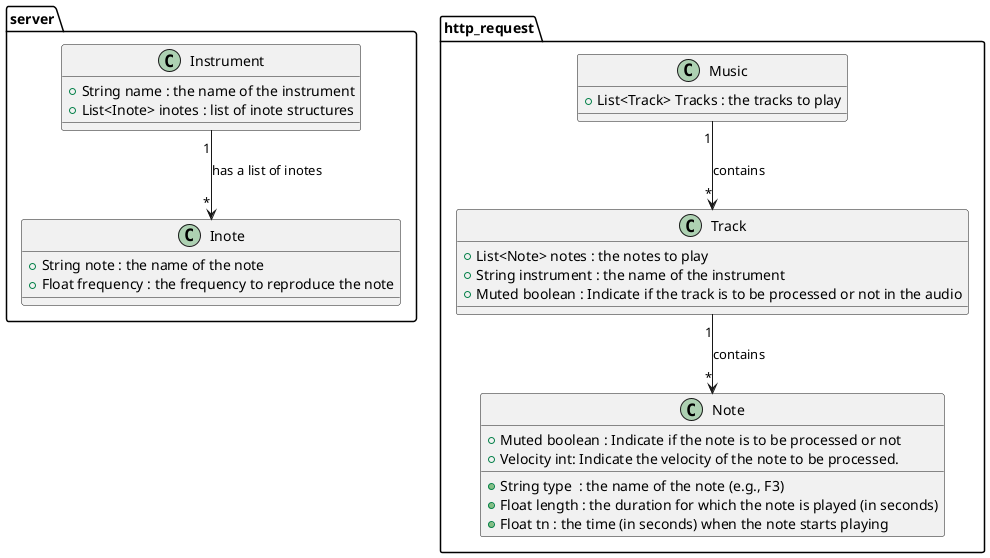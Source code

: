 @startuml melody protocol

namespace server {
  class Instrument {
    +String name : the name of the instrument
    +List<Inote> inotes : list of inote structures
  }

  class Inote {
    +String note : the name of the note
    +Float frequency : the frequency to reproduce the note
  }
  Instrument "1" --> "*" Inote : has a list of inotes
}

namespace http_request {
  class Note {
    +String type  : the name of the note (e.g., F3)
    +Float length : the duration for which the note is played (in seconds)
    +Float tn : the time (in seconds) when the note starts playing
    +Muted boolean : Indicate if the note is to be processed or not
    +Velocity int: Indicate the velocity of the note to be processed.
  }
  class Track {
    +List<Note> notes : the notes to play
    +String instrument : the name of the instrument
    +Muted boolean : Indicate if the track is to be processed or not in the audio
  }

  class Music {
    +List<Track> Tracks : the tracks to play
  }
  Track "1" --> "*" Note : contains
  Music "1" --> "*" Track : contains
  ' example response: [{"instrument":"Piano", "muted":False,"notes":[{"type":F3, "length":0.2, "tn":0, "muted":False}, etc]}]
}

@enduml
